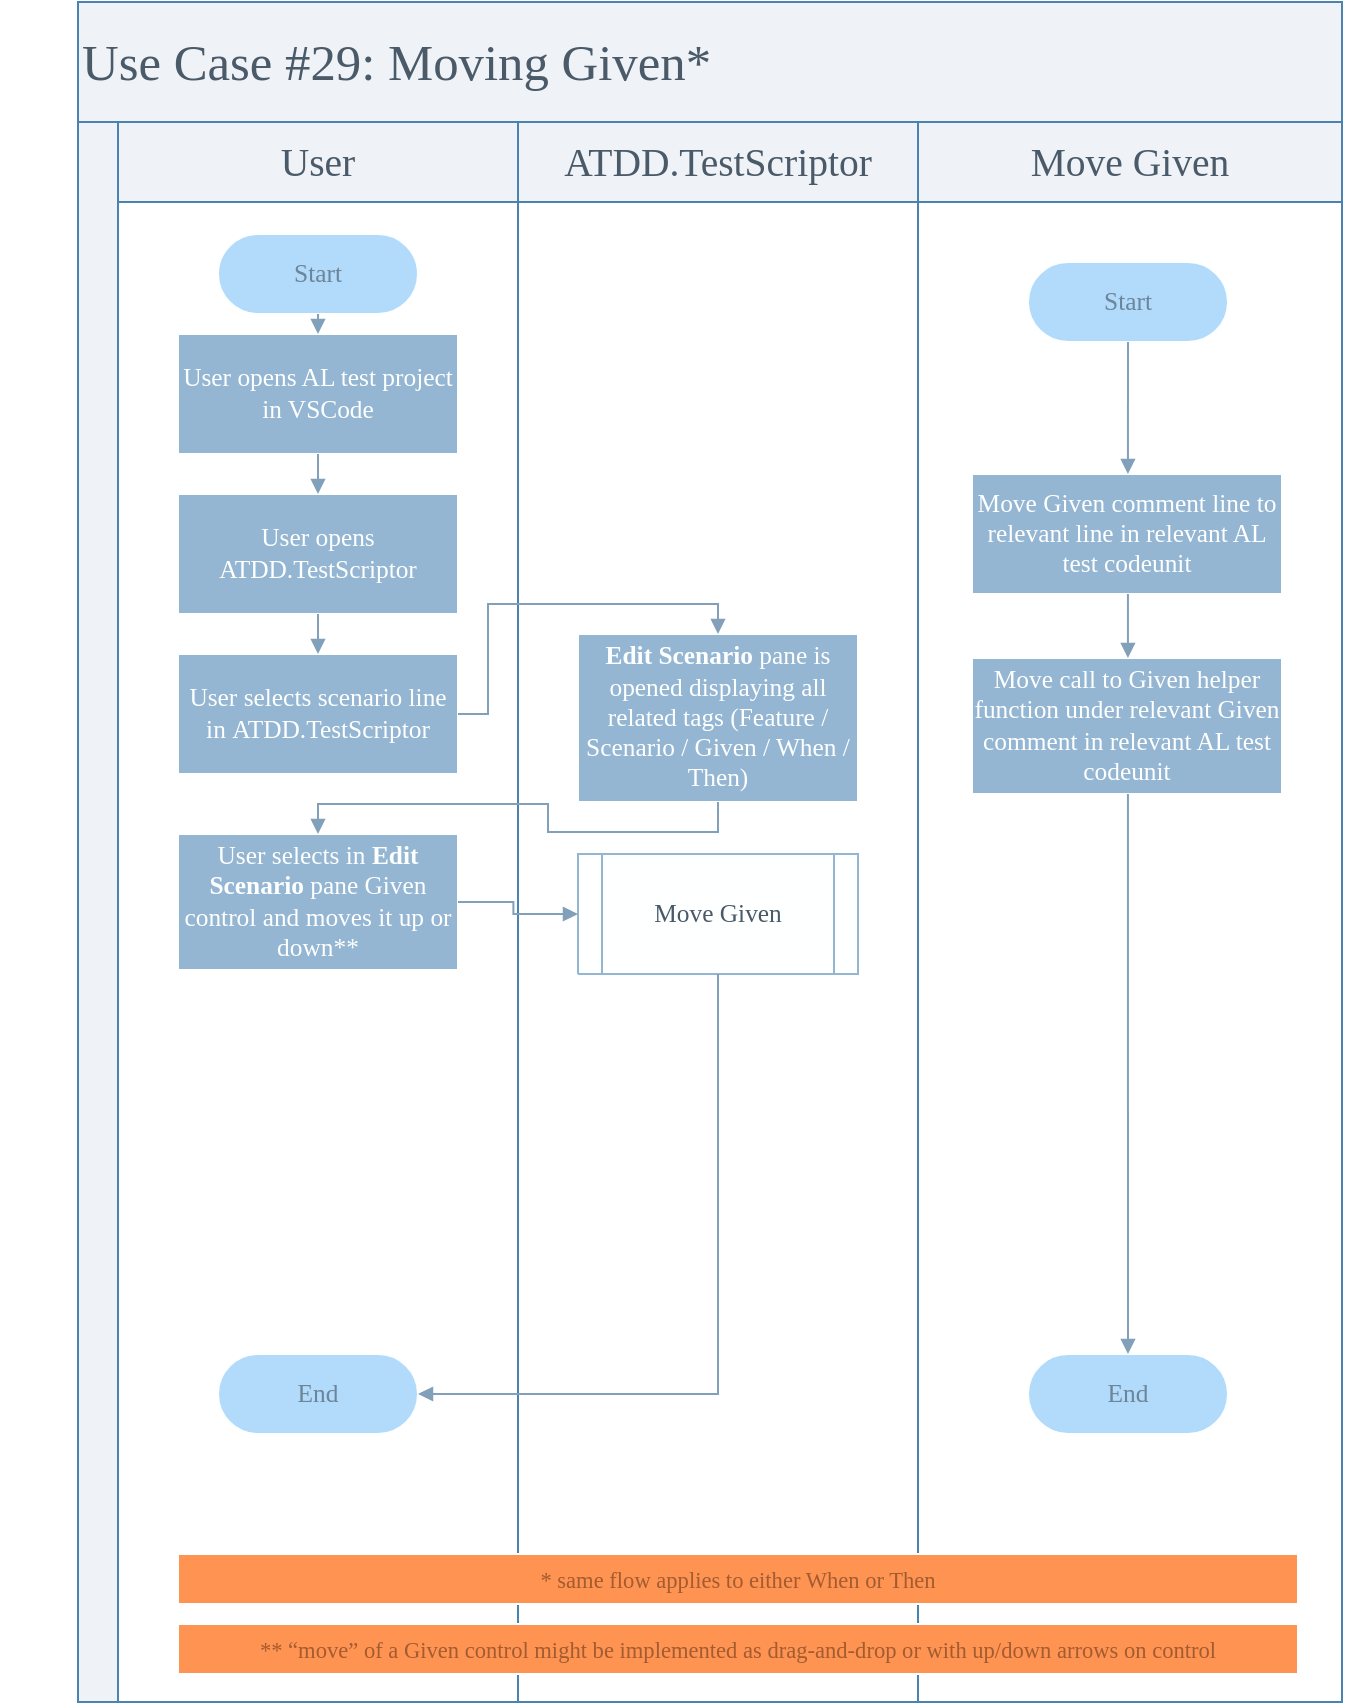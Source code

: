 <mxfile version="20.2.3" type="device"><diagram name="Page-1" id="Page-1"><mxGraphModel dx="1422" dy="865" grid="1" gridSize="10" guides="1" tooltips="1" connect="1" arrows="1" fold="1" page="1" pageScale="1" pageWidth="827" pageHeight="1169" math="0" shadow="0"><root><mxCell id="0"/><mxCell id="1" value="Flowchart" parent="0"/><mxCell id="bQnALjvbBwvm9YV0QCog-43" style="vsdxID=4;fillColor=none;gradientColor=none;strokeColor=none;points=[[0,0.94,0],[0,0.87,0],[0,0.81,0],[0,0.75,0],[0,0.69,0],[0,0.62,0],[0,0.56,0],[0,0.5,0],[0,0.44,0],[0,0.37,0],[0,0.31,0],[0,0.25,0],[0,0.19,0],[0,0.12,0],[0,0.06,0],[1,0.94,0],[1,0.87,0],[1,0.81,0],[1,0.75,0],[1,0.69,0],[1,0.62,0],[1,0.56,0],[1,0.5,0],[1,0.44,0],[1,0.37,0],[1,0.31,0],[1,0.25,0],[1,0.19,0],[1,0.12,0],[1,0.06,0]];labelBackgroundColor=none;rounded=0;html=1;whiteSpace=wrap;" parent="1" vertex="1"><mxGeometry x="70" y="50" width="632" height="850" as="geometry"/></mxCell><mxCell id="bQnALjvbBwvm9YV0QCog-44" style="vsdxID=5;fillColor=#eff3f7;gradientColor=none;fillOpacity=0;shape=stencil(nZBLDoAgDERP0z3SIyjew0SURgSD+Lu9kMZoXLhwN9O+tukAlrNpJg1SzDH4QW/URgNYgZTkjA4UkwJUgGXng+6DX1zLfmoymdXo17xh5zmRJ6Q42BWCfc2oJfdAr+Yv+AP9Cb7OJ3H/2JG1HNGz/84klThPVCc=);strokeColor=#4a83b0;points=[[0.06,1,0],[0.13,1,0],[0.19,1,0],[0.25,1,0],[0.31,1,0],[0.37,1,0],[0.44,1,0],[0.5,1,0],[0.56,1,0],[0.63,1,0],[0.69,1,0],[0.75,1,0],[0.81,1,0],[0.88,1,0],[0.94,1,0],[0.06,0,0],[0.13,0,0],[0.19,0,0],[0.25,0,0],[0.31,0,0],[0.37,0,0],[0.44,0,0],[0.5,0,0],[0.56,0,0],[0.63,0,0],[0.69,0,0],[0.75,0,0],[0.81,0,0],[0.88,0,0],[0.94,0,0]];labelBackgroundColor=none;rounded=0;html=1;whiteSpace=wrap;" parent="bQnALjvbBwvm9YV0QCog-43" vertex="1"><mxGeometry width="632" height="850" as="geometry"/></mxCell><mxCell id="bQnALjvbBwvm9YV0QCog-45" value="&lt;div style=&quot;font-size: 1px&quot;&gt;&lt;font style=&quot;font-size:25.4px;font-family:Calibri;color:#4a5a69;direction:ltr;letter-spacing:0px;line-height:120%;opacity:1&quot;&gt; Use Case #29: Moving Given*&lt;br/&gt;&lt;/font&gt;&lt;/div&gt;" style="verticalAlign=middle;align=left;vsdxID=6;fillColor=#eff3f7;gradientColor=none;shape=stencil(nZBLDoAgDERP0z3SIyjew0SURgSD+Lu9kMZoXLhwN9O+tukAlrNpJg1SzDH4QW/URgNYgZTkjA4UkwJUgGXng+6DX1zLfmoymdXo17xh5zmRJ6Q42BWCfc2oJfdAr+Yv+AP9Cb7OJ3H/2JG1HNGz/84klThPVCc=);strokeColor=#4a83b0;points=[[0.06,1,0],[0.13,1,0],[0.19,1,0],[0.25,1,0],[0.31,1,0],[0.37,1,0],[0.44,1,0],[0.5,1,0],[0.56,1,0],[0.63,1,0],[0.69,1,0],[0.75,1,0],[0.81,1,0],[0.88,1,0],[0.94,1,0],[0.06,0,0],[0.13,0,0],[0.19,0,0],[0.25,0,0],[0.31,0,0],[0.37,0,0],[0.44,0,0],[0.5,0,0],[0.56,0,0],[0.63,0,0],[0.69,0,0],[0.75,0,0],[0.81,0,0],[0.88,0,0],[0.94,0,0]];labelBackgroundColor=none;rounded=0;html=1;whiteSpace=wrap;" parent="bQnALjvbBwvm9YV0QCog-43" vertex="1"><mxGeometry width="632" height="60" as="geometry"/></mxCell><mxCell id="bQnALjvbBwvm9YV0QCog-46" style="vsdxID=9;fillColor=none;gradientColor=none;strokeColor=none;points=[];labelBackgroundColor=none;rounded=0;html=1;whiteSpace=wrap;" parent="bQnALjvbBwvm9YV0QCog-43" vertex="1"><mxGeometry x="-39" y="60" width="632" height="750" as="geometry"/></mxCell><mxCell id="bQnALjvbBwvm9YV0QCog-47" value="&lt;div style=&quot;font-size: 1px&quot;&gt;&lt;/div&gt;" style="verticalAlign=middle;align=center;vsdxID=10;rotation=90;fillColor=none;gradientColor=none;fillOpacity=0;strokeColor=none;spacingTop=-1;spacingBottom=-1;spacingLeft=-1;spacingRight=-1;points=[];labelBackgroundColor=none;rounded=0;html=1;whiteSpace=wrap;" parent="bQnALjvbBwvm9YV0QCog-46" vertex="1"><mxGeometry x="-59" y="58" width="750" height="632" as="geometry"/></mxCell><mxCell id="bQnALjvbBwvm9YV0QCog-48" value="&lt;div style=&quot;font-size: 1px&quot;&gt;&lt;font style=&quot;font-size:19.76px;font-family:Calibri;color:#6b859a;direction:ltr;letter-spacing:0px;line-height:120%;opacity:1&quot;&gt; &lt;br/&gt;&lt;/font&gt;&lt;/div&gt;" style="verticalAlign=middle;align=left;vsdxID=11;rotation=270;fillColor=#eff3f7;gradientColor=none;shape=stencil(nZBLDoAgDERP0z3SIyjew0SURgSD+Lu9kMZoXLhwN9O+tukAlrNpJg1SzDH4QW/URgNYgZTkjA4UkwJUgGXng+6DX1zLfmoymdXo17xh5zmRJ6Q42BWCfc2oJfdAr+Yv+AP9Cb7OJ3H/2JG1HNGz/84klThPVCc=);strokeColor=#4a83b0;spacingTop=-1;spacingBottom=-1;spacingLeft=-1;spacingRight=-1;points=[];labelBackgroundColor=none;rounded=0;html=1;whiteSpace=wrap;" parent="bQnALjvbBwvm9YV0QCog-46" vertex="1"><mxGeometry x="-346" y="385" width="790" height="20" as="geometry"/></mxCell><mxCell id="bQnALjvbBwvm9YV0QCog-49" style="vsdxID=7;fillColor=#b1dafb;gradientColor=none;fillOpacity=0;shape=stencil(nZBLDoAgDERP0z3SIyjew0SURgSD+Lu9kMZoXLhwN9N5bdMClrNpJg1SzDH4QW/URgNYgZTkjA4UkwJUgGXng+6DX1zLfmoymdXo1zxh5z6RO6Q42BWCfc2oJfdAr/AX/IH+BF/rk7hv7MjaZ/L+RirxJ1Gd);strokeColor=#feffff;points=[];labelBackgroundColor=none;rounded=0;html=1;whiteSpace=wrap;" parent="1" vertex="1"><mxGeometry x="90" y="110" width="612" height="790" as="geometry"/></mxCell><mxCell id="bQnALjvbBwvm9YV0QCog-50" style="vsdxID=1;fillColor=none;gradientColor=none;strokeColor=none;points=[];labelBackgroundColor=none;rounded=0;html=1;whiteSpace=wrap;" parent="1" vertex="1"><mxGeometry x="90" y="110" width="200" height="790" as="geometry"/></mxCell><mxCell id="bQnALjvbBwvm9YV0QCog-51" style="vsdxID=2;fillColor=#eff3f7;gradientColor=none;fillOpacity=0;shape=stencil(nZBLDoAgDERP0z3SIyjew0SURgSD+Lu9kMZoXLhwN9O+tukAlrNpJg1SzDH4QW/URgNYgZTkjA4UkwJUgGXng+6DX1zLfmoymdXo17xh5zmRJ6Q42BWCfc2oJfdAr+Yv+AP9Cb7OJ3H/2JG1HNGz/84klThPVCc=);strokeColor=#4a83b0;points=[];labelBackgroundColor=none;rounded=0;html=1;whiteSpace=wrap;" parent="bQnALjvbBwvm9YV0QCog-50" vertex="1"><mxGeometry width="200" height="790" as="geometry"/></mxCell><mxCell id="bQnALjvbBwvm9YV0QCog-52" value="&lt;div style=&quot;font-size: 1px&quot;&gt;&lt;font style=&quot;font-size:19.76px;font-family:Calibri;color:#4a5a69;direction:ltr;letter-spacing:0px;line-height:120%;opacity:1&quot;&gt;User&lt;br/&gt;&lt;/font&gt;&lt;/div&gt;" style="verticalAlign=middle;align=center;vsdxID=3;fillColor=#eff3f7;gradientColor=none;shape=stencil(nZBLDoAgDERP0z3SIyjew0SURgSD+Lu9kMZoXLhwN9O+tukAlrNpJg1SzDH4QW/URgNYgZTkjA4UkwJUgGXng+6DX1zLfmoymdXo17xh5zmRJ6Q42BWCfc2oJfdAr+Yv+AP9Cb7OJ3H/2JG1HNGz/84klThPVCc=);strokeColor=#4a83b0;points=[];labelBackgroundColor=none;rounded=0;html=1;whiteSpace=wrap;" parent="bQnALjvbBwvm9YV0QCog-50" vertex="1"><mxGeometry width="200" height="40" as="geometry"/></mxCell><mxCell id="bQnALjvbBwvm9YV0QCog-53" style="vsdxID=14;fillColor=none;gradientColor=none;strokeColor=none;points=[];labelBackgroundColor=none;rounded=0;html=1;whiteSpace=wrap;" parent="1" vertex="1"><mxGeometry x="290" y="110" width="200" height="790" as="geometry"/></mxCell><mxCell id="bQnALjvbBwvm9YV0QCog-54" style="vsdxID=15;fillColor=#eff3f7;gradientColor=none;fillOpacity=0;shape=stencil(nZBLDoAgDERP0z3SIyjew0SURgSD+Lu9kMZoXLhwN9O+tukAlrNpJg1SzDH4QW/URgNYgZTkjA4UkwJUgGXng+6DX1zLfmoymdXo17xh5zmRJ6Q42BWCfc2oJfdAr+Yv+AP9Cb7OJ3H/2JG1HNGz/84klThPVCc=);strokeColor=#4a83b0;points=[];labelBackgroundColor=none;rounded=0;html=1;whiteSpace=wrap;" parent="bQnALjvbBwvm9YV0QCog-53" vertex="1"><mxGeometry width="200" height="790" as="geometry"/></mxCell><mxCell id="bQnALjvbBwvm9YV0QCog-55" value="&lt;div style=&quot;font-size: 1px&quot;&gt;&lt;font style=&quot;font-size:19.76px;font-family:Calibri;color:#4a5a69;direction:ltr;letter-spacing:0px;line-height:120%;opacity:1&quot;&gt;ATDD.TestScriptor&lt;br/&gt;&lt;/font&gt;&lt;/div&gt;" style="verticalAlign=middle;align=center;vsdxID=16;fillColor=#eff3f7;gradientColor=none;shape=stencil(nZBLDoAgDERP0z3SIyjew0SURgSD+Lu9kMZoXLhwN9O+tukAlrNpJg1SzDH4QW/URgNYgZTkjA4UkwJUgGXng+6DX1zLfmoymdXo17xh5zmRJ6Q42BWCfc2oJfdAr+Yv+AP9Cb7OJ3H/2JG1HNGz/84klThPVCc=);strokeColor=#4a83b0;points=[];labelBackgroundColor=none;rounded=0;html=1;whiteSpace=wrap;" parent="bQnALjvbBwvm9YV0QCog-53" vertex="1"><mxGeometry width="200" height="40" as="geometry"/></mxCell><mxCell id="bQnALjvbBwvm9YV0QCog-56" style="vsdxID=54;fillColor=none;gradientColor=none;strokeColor=none;points=[];labelBackgroundColor=none;rounded=0;html=1;whiteSpace=wrap;" parent="1" vertex="1"><mxGeometry x="490" y="110" width="212" height="790" as="geometry"/></mxCell><mxCell id="bQnALjvbBwvm9YV0QCog-57" style="vsdxID=55;fillColor=#eff3f7;gradientColor=none;fillOpacity=0;shape=stencil(nZBLDoAgDERP0z3SIyjew0SURgSD+Lu9kMZoXLhwN9O+tukAlrNpJg1SzDH4QW/URgNYgZTkjA4UkwJUgGXng+6DX1zLfmoymdXo17xh5zmRJ6Q42BWCfc2oJfdAr+Yv+AP9Cb7OJ3H/2JG1HNGz/84klThPVCc=);strokeColor=#4a83b0;points=[];labelBackgroundColor=none;rounded=0;html=1;whiteSpace=wrap;" parent="bQnALjvbBwvm9YV0QCog-56" vertex="1"><mxGeometry width="212" height="790" as="geometry"/></mxCell><mxCell id="bQnALjvbBwvm9YV0QCog-58" value="&lt;div style=&quot;font-size: 1px&quot;&gt;&lt;font style=&quot;font-size:19.76px;font-family:Calibri;color:#4a5a69;direction:ltr;letter-spacing:0px;line-height:120%;opacity:1&quot;&gt;Move Given&lt;br/&gt;&lt;/font&gt;&lt;/div&gt;" style="verticalAlign=middle;align=center;vsdxID=56;fillColor=#eff3f7;gradientColor=none;shape=stencil(nZBLDoAgDERP0z3SIyjew0SURgSD+Lu9kMZoXLhwN9O+tukAlrNpJg1SzDH4QW/URgNYgZTkjA4UkwJUgGXng+6DX1zLfmoymdXo17xh5zmRJ6Q42BWCfc2oJfdAr+Yv+AP9Cb7OJ3H/2JG1HNGz/84klThPVCc=);strokeColor=#4a83b0;points=[];labelBackgroundColor=none;rounded=0;html=1;whiteSpace=wrap;" parent="bQnALjvbBwvm9YV0QCog-56" vertex="1"><mxGeometry width="212" height="40" as="geometry"/></mxCell><mxCell id="bQnALjvbBwvm9YV0QCog-59" style="vsdxID=8;fillColor=#b1dafb;gradientColor=none;shape=stencil(nZBLDoAgDERP0z3SIyDew0QUooJB/N1eSGM0LFywm2lf23QAxarbRQFna/BuVIfpggasgXNjtfImRAUoAUXvvBq822xHfmkTmdTs9rThpDmWJji7yFWMfEPoZOwHfZpF8A9aCGbno3h/jCYPIJYoPJQ3);strokeColor=#feffff;points=[];labelBackgroundColor=none;rounded=0;html=1;whiteSpace=wrap;" parent="1" vertex="1"><mxGeometry x="70" y="150" width="632" height="750" as="geometry"/></mxCell><UserObject label="&lt;div style=&quot;font-size: 1px&quot;&gt;&lt;font style=&quot;font-size:12.7px;font-family:Calibri;color:#6b859a;direction:ltr;letter-spacing:0px;line-height:120%;opacity:1&quot;&gt;Start&lt;br/&gt;&lt;/font&gt;&lt;/div&gt;" Function="User" id="bQnALjvbBwvm9YV0QCog-60"><mxCell style="verticalAlign=middle;align=center;vsdxID=12;fillColor=#b1dafb;gradientColor=none;shape=stencil(tVLLDsIgEPwajiQIMfFe638Qu22JCM2Ctv69kK0Rm9qDibeZndkXC1NV6PUATIoQ0V9gNE3smToyKY3rAU1MiKmaqar1CB36m2uIDzo7M7r6e64wUZ4UOUWKB9GdIH4irzWu8B42vRrPScNFXZzN+5mvl3qJXE8mcPRRR+Pdh2Y1dsBTE95a3c0TkBRGgKEIb6wg1/r+ssCXd/vLCgm8z9caa+n6pb48dwrRV1H1Ew==);strokeColor=#feffff;spacingTop=-1;spacingBottom=-1;spacingLeft=-1;spacingRight=-1;points=[[0.5,1,0],[0.5,0,0],[0,0.5,0],[1,0.5,0]];labelBackgroundColor=none;rounded=0;html=1;whiteSpace=wrap;" parent="1" vertex="1"><mxGeometry x="140" y="166" width="100" height="40" as="geometry"/></mxCell></UserObject><UserObject label="&lt;div style=&quot;font-size: 1px&quot;&gt;&lt;font style=&quot;font-size:12.7px;font-family:Calibri;color:#6b859a;direction:ltr;letter-spacing:0px;line-height:120%;opacity:1&quot;&gt;End&lt;br/&gt;&lt;/font&gt;&lt;/div&gt;" Function="User" id="bQnALjvbBwvm9YV0QCog-61"><mxCell style="verticalAlign=middle;align=center;vsdxID=13;fillColor=#b1dafb;gradientColor=none;shape=stencil(tVLLDsIgEPwajiQIMfFe638Qu22JCM2Ctv69kK0Rm9qDibeZndkXC1NV6PUATIoQ0V9gNE3smToyKY3rAU1MiKmaqar1CB36m2uIDzo7M7r6e64wUZ4UOUWKB9GdIH4irzWu8B42vRrPScNFXZzN+5mvl3qJXE8mcPRRR+Pdh2Y1dsBTE95a3c0TkBRGgKEIb6wg1/r+ssCXd/vLCgm8z9caa+n6pb48dwrRV1H1Ew==);strokeColor=#feffff;spacingTop=-1;spacingBottom=-1;spacingLeft=-1;spacingRight=-1;points=[[0.5,1,0],[0.5,0,0],[0,0.5,0],[1,0.5,0]];labelBackgroundColor=none;rounded=0;html=1;whiteSpace=wrap;" parent="1" vertex="1"><mxGeometry x="140" y="726" width="100" height="40" as="geometry"/></mxCell></UserObject><UserObject label="&lt;div style=&quot;font-size: 1px&quot;&gt;&lt;font style=&quot;font-size:12.7px;font-family:Calibri;color:#feffff;direction:ltr;letter-spacing:0px;line-height:120%;opacity:1&quot;&gt;User opens AL test project in VSCode&lt;br/&gt;&lt;/font&gt;&lt;/div&gt;" Function="User" id="bQnALjvbBwvm9YV0QCog-62"><mxCell style="verticalAlign=middle;align=center;vsdxID=18;fillColor=#94b6d2;gradientColor=none;shape=stencil(nZBLDoAgDERP0z3SIyjew0SURgSD+Lu9kMZoXLhwN9O+tukAlrNpJg1SzDH4QW/URgNYgZTkjA4UkwJUgGXng+6DX1zLfmoymdXo17xh5zmRJ6Q42BWCfc2oJfdAr+Yv+AP9Cb7OJ3H/2JG1HNGz/84klThPVCc=);strokeColor=#feffff;spacingTop=-1;spacingBottom=-1;spacingLeft=-1;spacingRight=-1;points=[[0,0.5,0],[1,0.5,0],[0.5,1,0],[0.5,0,0]];labelBackgroundColor=none;rounded=0;html=1;whiteSpace=wrap;" parent="1" vertex="1"><mxGeometry x="120" y="216" width="140" height="60" as="geometry"/></mxCell></UserObject><UserObject label="&lt;div style=&quot;font-size: 1px&quot;&gt;&lt;font style=&quot;font-size:12.7px;font-family:Calibri;color:#feffff;direction:ltr;letter-spacing:0px;line-height:120%;opacity:1&quot;&gt;User opens ATDD.TestScriptor&lt;/font&gt;&lt;font style=&quot;font-size:12.7px;font-family:Themed;color:#feffff;direction:ltr;letter-spacing:0px;line-height:120%;opacity:1&quot;&gt;&lt;br/&gt;&lt;/font&gt;&lt;/div&gt;" Function="User" id="bQnALjvbBwvm9YV0QCog-63"><mxCell style="verticalAlign=middle;align=center;vsdxID=20;fillColor=#94b6d2;gradientColor=none;shape=stencil(nZBLDoAgDERP0z3SIyjew0SURgSD+Lu9kMZoXLhwN9O+tukAlrNpJg1SzDH4QW/URgNYgZTkjA4UkwJUgGXng+6DX1zLfmoymdXo17xh5zmRJ6Q42BWCfc2oJfdAr+Yv+AP9Cb7OJ3H/2JG1HNGz/84klThPVCc=);strokeColor=#feffff;spacingTop=-1;spacingBottom=-1;spacingLeft=-1;spacingRight=-1;points=[[0,0.5,0],[1,0.5,0],[0.5,1,0],[0.5,0,0]];labelBackgroundColor=none;rounded=0;html=1;whiteSpace=wrap;" parent="1" vertex="1"><mxGeometry x="120" y="296" width="140" height="60" as="geometry"/></mxCell></UserObject><UserObject label="&lt;div style=&quot;font-size: 1px&quot;&gt;&lt;font style=&quot;font-size:12.7px;font-family:Calibri;color:#feffff;direction:ltr;letter-spacing:0px;line-height:120%;opacity:1&quot;&gt;User selects scenario line in &lt;/font&gt;&lt;font style=&quot;font-size:12.7px;font-family:Themed;color:#feffff;direction:ltr;letter-spacing:0px;line-height:120%;opacity:1&quot;&gt;ATDD.TestScriptor&lt;/font&gt;&lt;font style=&quot;font-size:12.7px;font-family:Themed;color:#feffff;direction:ltr;letter-spacing:0px;line-height:120%;opacity:1&quot;&gt;&lt;br/&gt;&lt;/font&gt;&lt;/div&gt;" Function="User" id="bQnALjvbBwvm9YV0QCog-64"><mxCell style="verticalAlign=middle;align=center;vsdxID=22;fillColor=#94b6d2;gradientColor=none;shape=stencil(nZBLDoAgDERP0z3SIyjew0SURgSD+Lu9kMZoXLhwN9O+tukAlrNpJg1SzDH4QW/URgNYgZTkjA4UkwJUgGXng+6DX1zLfmoymdXo17xh5zmRJ6Q42BWCfc2oJfdAr+Yv+AP9Cb7OJ3H/2JG1HNGz/84klThPVCc=);strokeColor=#feffff;spacingTop=-1;spacingBottom=-1;spacingLeft=-1;spacingRight=-1;points=[[0,0.5,0],[1,0.5,0],[0.5,1,0],[0.5,0,0]];labelBackgroundColor=none;rounded=0;html=1;whiteSpace=wrap;" parent="1" vertex="1"><mxGeometry x="120" y="376" width="140" height="60" as="geometry"/></mxCell></UserObject><UserObject label="&lt;div style=&quot;font-size: 1px&quot;&gt;&lt;font style=&quot;font-size:12.7px;font-family:Calibri;color:#feffff;direction:ltr;letter-spacing:0px;line-height:120%;opacity:1&quot;&gt;&lt;b&gt;Edit Scenario&lt;/b&gt;&lt;/font&gt;&lt;font style=&quot;font-size:12.7px;font-family:Themed;color:#feffff;direction:ltr;letter-spacing:0px;line-height:120%;opacity:1&quot;&gt; pane is opened displaying all related tags (Feature / Scenario / Given / When / Then)&lt;br/&gt;&lt;/font&gt;&lt;/div&gt;" Function="ATDD.TestScriptor" id="bQnALjvbBwvm9YV0QCog-65"><mxCell style="verticalAlign=middle;align=center;vsdxID=28;fillColor=#94b6d2;gradientColor=none;shape=stencil(nZBLDoAgDERP0z3SIyjew0SURgSD+Lu9kMZoXLhwN9O+tukAlrNpJg1SzDH4QW/URgNYgZTkjA4UkwJUgGXng+6DX1zLfmoymdXo17xh5zmRJ6Q42BWCfc2oJfdAr+Yv+AP9Cb7OJ3H/2JG1HNGz/84klThPVCc=);strokeColor=#feffff;spacingTop=-1;spacingBottom=-1;spacingLeft=-1;spacingRight=-1;points=[[1,0.5,0],[0.5,0.5,0],[0.5,0,0]];labelBackgroundColor=none;rounded=0;html=1;whiteSpace=wrap;" parent="1" vertex="1"><mxGeometry x="320" y="366" width="140" height="84" as="geometry"/></mxCell></UserObject><UserObject label="&lt;div style=&quot;font-size: 1px&quot;&gt;&lt;font style=&quot;font-size:12.7px;font-family:Calibri;color:#feffff;direction:ltr;letter-spacing:0px;line-height:120%;opacity:1&quot;&gt;User selects in &lt;/font&gt;&lt;font style=&quot;font-size:12.7px;font-family:Themed;color:#feffff;direction:ltr;letter-spacing:0px;line-height:120%;opacity:1&quot;&gt;&lt;b&gt;Edit Scenario&lt;/b&gt;&lt;/font&gt;&lt;font style=&quot;font-size:12.7px;font-family:Themed;color:#feffff;direction:ltr;letter-spacing:0px;line-height:120%;opacity:1&quot;&gt; pane Given control and moves it up or down**&lt;br/&gt;&lt;/font&gt;&lt;/div&gt;" Function="User" id="bQnALjvbBwvm9YV0QCog-66"><mxCell style="verticalAlign=middle;align=center;vsdxID=30;fillColor=#94b6d2;gradientColor=none;shape=stencil(nZBLDoAgDERP0z3SIyjew0SURgSD+Lu9kMZoXLhwN9O+tukAlrNpJg1SzDH4QW/URgNYgZTkjA4UkwJUgGXng+6DX1zLfmoymdXo17xh5zmRJ6Q42BWCfc2oJfdAr+Yv+AP9Cb7OJ3H/2JG1HNGz/84klThPVCc=);strokeColor=#feffff;spacingTop=-1;spacingBottom=-1;spacingLeft=-1;spacingRight=-1;points=[[1,0.5,0],[0.5,0.5,0],[0.5,0,0]];labelBackgroundColor=none;rounded=0;html=1;whiteSpace=wrap;" parent="1" vertex="1"><mxGeometry x="120" y="466" width="140" height="68" as="geometry"/></mxCell></UserObject><UserObject label="&lt;div style=&quot;font-size: 1px&quot;&gt;&lt;font style=&quot;font-size:12.7px;font-family:Calibri;color:#4a5a69;direction:ltr;letter-spacing:0px;line-height:120%;opacity:1&quot;&gt;Move Given&lt;/font&gt;&lt;font style=&quot;font-size:8.47px;font-family:Themed;color:#6b859a;direction:ltr;letter-spacing:0px;line-height:120%;opacity:1&quot;&gt;&lt;br/&gt;&lt;/font&gt;&lt;/div&gt;" Function="ATDD.TestScriptor" id="bQnALjvbBwvm9YV0QCog-67"><mxCell style="verticalAlign=middle;align=center;vsdxID=40;fillColor=#feffff;gradientColor=none;shape=stencil(UzV2Ls5ILEhVNTIoLinKz04tz0wpyVA1dlE1MsrMy0gtyiwBslSNXVWNndPyi1LTi/JL81Ig/IJEkEoQKze/DGRCBUSfAUiHkUElhGdoAOG7QZTmZOYhKYVJkqUYj1IyFaJZD2Qg/JiWmZMDCSK4PK4AsNAzNSfeWxiqUdSimmxpqGdiTLzRmMpx+w/Nb0AGenwDhSBpxdgVAA==);strokeColor=#94b6d2;spacingTop=-1;spacingBottom=-1;spacingLeft=-1;spacingRight=-1;points=[[0,0.5,0],[1,0.5,0],[0.5,1,0],[0.5,0,0]];labelBackgroundColor=none;rounded=0;html=1;whiteSpace=wrap;" parent="1" vertex="1"><mxGeometry x="320" y="476" width="140" height="60" as="geometry"/></mxCell></UserObject><UserObject label="&lt;div style=&quot;font-size: 1px&quot;&gt;&lt;font style=&quot;font-size:12.7px;font-family:Calibri;color:#6b859a;direction:ltr;letter-spacing:0px;line-height:120%;opacity:1&quot;&gt;Start&lt;br/&gt;&lt;/font&gt;&lt;/div&gt;" Function="Move Given" id="bQnALjvbBwvm9YV0QCog-68"><mxCell style="verticalAlign=middle;align=center;vsdxID=57;fillColor=#b1dafb;gradientColor=none;shape=stencil(tVLLDsIgEPwajiQIMfFe638Qu22JCM2Ctv69kK0Rm9qDibeZndkXC1NV6PUATIoQ0V9gNE3smToyKY3rAU1MiKmaqar1CB36m2uIDzo7M7r6e64wUZ4UOUWKB9GdIH4irzWu8B42vRrPScNFXZzN+5mvl3qJXE8mcPRRR+Pdh2Y1dsBTE95a3c0TkBRGgKEIb6wg1/r+ssCXd/vLCgm8z9caa+n6pb48dwrRV1H1Ew==);strokeColor=#feffff;spacingTop=-1;spacingBottom=-1;spacingLeft=-1;spacingRight=-1;points=[[0.5,1,0],[0.5,0,0],[0,0.5,0],[1,0.5,0]];labelBackgroundColor=none;rounded=0;html=1;whiteSpace=wrap;" parent="1" vertex="1"><mxGeometry x="545" y="180" width="100" height="40" as="geometry"/></mxCell></UserObject><UserObject label="&lt;div style=&quot;font-size: 1px&quot;&gt;&lt;font style=&quot;font-size:12.7px;font-family:Calibri;color:#feffff;direction:ltr;letter-spacing:0px;line-height:120%;opacity:1&quot;&gt;Move call to Given helper function under relevant Given comment in relevant AL test codeunit&lt;/font&gt;&lt;font style=&quot;font-size:11.29px;font-family:Themed;color:#feffff;direction:ltr;letter-spacing:0px;line-height:120%;opacity:1&quot;&gt;&lt;br/&gt;&lt;/font&gt;&lt;/div&gt;" Function="Move Given" id="bQnALjvbBwvm9YV0QCog-69"><mxCell style="verticalAlign=middle;align=center;vsdxID=58;fillColor=#94b6d2;gradientColor=none;shape=stencil(nZBLDoAgDERP0z3SIyjew0SURgSD+Lu9kMZoXLhwN9O+tukAlrNpJg1SzDH4QW/URgNYgZTkjA4UkwJUgGXng+6DX1zLfmoymdXo17xh5zmRJ6Q42BWCfc2oJfdAr+Yv+AP9Cb7OJ3H/2JG1HNGz/84klThPVCc=);strokeColor=#feffff;spacingTop=-1;spacingBottom=-1;spacingLeft=-1;spacingRight=-1;points=[[1,0.5,0],[0.5,0.5,0],[0.5,0,0]];labelBackgroundColor=none;rounded=0;html=1;whiteSpace=wrap;" parent="1" vertex="1"><mxGeometry x="517" y="378" width="155" height="68" as="geometry"/></mxCell></UserObject><UserObject label="&lt;div style=&quot;font-size: 1px&quot;&gt;&lt;font style=&quot;font-size:12.7px;font-family:Calibri;color:#6b859a;direction:ltr;letter-spacing:0px;line-height:120%;opacity:1&quot;&gt;End&lt;br/&gt;&lt;/font&gt;&lt;/div&gt;" Function="Move Given" id="bQnALjvbBwvm9YV0QCog-70"><mxCell style="verticalAlign=middle;align=center;vsdxID=104;fillColor=#b1dafb;gradientColor=none;shape=stencil(tVLLDsIgEPwajiQIMfFe638Qu22JCM2Ctv69kK0Rm9qDibeZndkXC1NV6PUATIoQ0V9gNE3smToyKY3rAU1MiKmaqar1CB36m2uIDzo7M7r6e64wUZ4UOUWKB9GdIH4irzWu8B42vRrPScNFXZzN+5mvl3qJXE8mcPRRR+Pdh2Y1dsBTE95a3c0TkBRGgKEIb6wg1/r+ssCXd/vLCgm8z9caa+n6pb48dwrRV1H1Ew==);strokeColor=#feffff;spacingTop=-1;spacingBottom=-1;spacingLeft=-1;spacingRight=-1;points=[[0.5,1,0],[0.5,0,0],[0,0.5,0],[1,0.5,0]];labelBackgroundColor=none;rounded=0;html=1;whiteSpace=wrap;" parent="1" vertex="1"><mxGeometry x="545" y="726" width="100" height="40" as="geometry"/></mxCell></UserObject><UserObject label="&lt;div style=&quot;font-size: 1px&quot;&gt;&lt;font style=&quot;font-size:12.7px;font-family:Calibri;color:#feffff;direction:ltr;letter-spacing:0px;line-height:120%;opacity:1&quot;&gt;Move Given comment line to relevant line in relevant AL test codeunit&lt;/font&gt;&lt;font style=&quot;font-size:11.29px;font-family:Themed;color:#feffff;direction:ltr;letter-spacing:0px;line-height:120%;opacity:1&quot;&gt;&lt;br/&gt;&lt;/font&gt;&lt;/div&gt;" Function="Move Given" id="bQnALjvbBwvm9YV0QCog-71"><mxCell style="verticalAlign=middle;align=center;vsdxID=105;fillColor=#94b6d2;gradientColor=none;shape=stencil(nZBLDoAgDERP0z3SIyjew0SURgSD+Lu9kMZoXLhwN9O+tukAlrNpJg1SzDH4QW/URgNYgZTkjA4UkwJUgGXng+6DX1zLfmoymdXo17xh5zmRJ6Q42BWCfc2oJfdAr+Yv+AP9Cb7OJ3H/2JG1HNGz/84klThPVCc=);strokeColor=#feffff;spacingTop=-1;spacingBottom=-1;spacingLeft=-1;spacingRight=-1;points=[[0,0.5,0],[1,0.5,0],[0.5,1,0],[0.5,0,0]];labelBackgroundColor=none;rounded=0;html=1;whiteSpace=wrap;" parent="1" vertex="1"><mxGeometry x="517" y="286" width="155" height="60" as="geometry"/></mxCell></UserObject><UserObject label="&lt;div style=&quot;font-size: 1px&quot;&gt;&lt;font style=&quot;font-size:11.29px;font-family:Calibri;color:#a25c32;direction:ltr;letter-spacing:0px;line-height:120%;opacity:1&quot;&gt;* same flow applies to either When or Then&lt;br/&gt;&lt;/font&gt;&lt;/div&gt;" Function="ATDD.TestScriptor" id="bQnALjvbBwvm9YV0QCog-72"><mxCell style="verticalAlign=middle;align=center;vsdxID=109;fillColor=#ff9351;gradientColor=none;shape=stencil(nZBLDoAgDERP0z3SIyjew0SURgSD+Lu9kMZoXLhwN9O+tukAlrNpJg1SzDH4QW/URgNYgZTkjA4UkwJUgGXng+6DX1zLfmoymdXo17xh5zmRJ6Q42BWCfc2oJfdAr+Yv+AP9Cb7OJ3H/2JG1HNGz/84klThPVCc=);strokeColor=#feffff;spacingTop=-1;spacingBottom=-1;spacingLeft=-1;spacingRight=-1;points=[[1,0.5,0],[0.5,0.5,0],[0.5,0,0]];labelBackgroundColor=none;rounded=0;html=1;whiteSpace=wrap;" parent="1" vertex="1"><mxGeometry x="120" y="826" width="560" height="25" as="geometry"/></mxCell></UserObject><UserObject label="&lt;div style=&quot;font-size: 1px&quot;&gt;&lt;font style=&quot;font-size:11.29px;font-family:Calibri;color:#a25c32;direction:ltr;letter-spacing:0px;line-height:120%;opacity:1&quot;&gt;** “move” of a Given control might be implemented as drag-and-drop or with up/down arrows on control&lt;br/&gt;&lt;/font&gt;&lt;/div&gt;" Function="ATDD.TestScriptor" id="bQnALjvbBwvm9YV0QCog-73"><mxCell style="verticalAlign=middle;align=center;vsdxID=115;fillColor=#ff9351;gradientColor=none;shape=stencil(nZBLDoAgDERP0z3SIyjew0SURgSD+Lu9kMZoXLhwN9O+tukAlrNpJg1SzDH4QW/URgNYgZTkjA4UkwJUgGXng+6DX1zLfmoymdXo17xh5zmRJ6Q42BWCfc2oJfdAr+Yv+AP9Cb7OJ3H/2JG1HNGz/84klThPVCc=);strokeColor=#feffff;spacingTop=-1;spacingBottom=-1;spacingLeft=-1;spacingRight=-1;points=[[1,0.5,0],[0.5,0.5,0],[0.5,0,0]];labelBackgroundColor=none;rounded=0;html=1;whiteSpace=wrap;" parent="1" vertex="1"><mxGeometry x="120" y="861" width="560" height="25" as="geometry"/></mxCell></UserObject><mxCell id="bQnALjvbBwvm9YV0QCog-74" style="vsdxID=116;edgeStyle=none;startArrow=none;endArrow=block;startSize=5;endSize=5;strokeColor=#82a0b9;spacingTop=0;spacingBottom=0;spacingLeft=0;spacingRight=0;verticalAlign=middle;html=1;labelBackgroundColor=#ffffff;rounded=0;exitX=0.5;exitY=1;exitDx=0;exitDy=0;exitPerimeter=0;entryX=0.503;entryY=0;entryDx=0;entryDy=0;entryPerimeter=0;" parent="1" source="bQnALjvbBwvm9YV0QCog-68" target="bQnALjvbBwvm9YV0QCog-71" edge="1"><mxGeometry relative="1" as="geometry"><mxPoint x="10" y="-1" as="offset"/><Array as="points"/></mxGeometry></mxCell><mxCell id="bQnALjvbBwvm9YV0QCog-75" value="&lt;div style=&quot;font-size: 1px&quot;&gt;&lt;/div&gt;" style="vsdxID=114;edgeStyle=none;startArrow=none;endArrow=block;startSize=5;endSize=5;strokeColor=#82a0b9;spacingTop=0;spacingBottom=0;spacingLeft=0;spacingRight=0;verticalAlign=middle;html=1;labelBackgroundColor=#ffffff;rounded=0;align=center;exitX=0.503;exitY=1;exitDx=0;exitDy=0;exitPerimeter=0;entryX=0.5;entryY=0;entryDx=0;entryDy=0;entryPerimeter=0;" parent="1" source="bQnALjvbBwvm9YV0QCog-69" target="bQnALjvbBwvm9YV0QCog-70" edge="1"><mxGeometry relative="1" as="geometry"><mxPoint x="9" y="-94" as="offset"/><Array as="points"/></mxGeometry></mxCell><mxCell id="bQnALjvbBwvm9YV0QCog-76" style="vsdxID=106;edgeStyle=none;startArrow=none;endArrow=block;startSize=5;endSize=5;strokeColor=#82a0b9;spacingTop=0;spacingBottom=0;spacingLeft=0;spacingRight=0;verticalAlign=middle;html=1;labelBackgroundColor=#ffffff;rounded=0;exitX=0.503;exitY=1;exitDx=0;exitDy=0;exitPerimeter=0;entryX=0.503;entryY=0;entryDx=0;entryDy=0;entryPerimeter=0;" parent="1" source="bQnALjvbBwvm9YV0QCog-71" target="bQnALjvbBwvm9YV0QCog-69" edge="1"><mxGeometry relative="1" as="geometry"><mxPoint x="10" as="offset"/><Array as="points"/></mxGeometry></mxCell><mxCell id="bQnALjvbBwvm9YV0QCog-77" style="vsdxID=64;edgeStyle=none;startArrow=none;endArrow=block;startSize=5;endSize=5;strokeColor=#82a0b9;spacingTop=0;spacingBottom=0;spacingLeft=0;spacingRight=0;verticalAlign=middle;html=1;labelBackgroundColor=#ffffff;rounded=0;exitX=0.5;exitY=1;exitDx=0;exitDy=0;exitPerimeter=0;entryX=1;entryY=0.5;entryDx=0;entryDy=0;entryPerimeter=0;" parent="1" source="bQnALjvbBwvm9YV0QCog-67" target="bQnALjvbBwvm9YV0QCog-61" edge="1"><mxGeometry relative="1" as="geometry"><mxPoint as="offset"/><Array as="points"><mxPoint x="390" y="746"/></Array></mxGeometry></mxCell><mxCell id="bQnALjvbBwvm9YV0QCog-78" style="vsdxID=19;edgeStyle=none;startArrow=none;endArrow=block;startSize=5;endSize=5;strokeColor=#82a0b9;spacingTop=0;spacingBottom=0;spacingLeft=0;spacingRight=0;verticalAlign=middle;html=1;labelBackgroundColor=#ffffff;rounded=0;exitX=0.5;exitY=1;exitDx=0;exitDy=0;exitPerimeter=0;entryX=0.5;entryY=0;entryDx=0;entryDy=0;entryPerimeter=0;" parent="1" source="bQnALjvbBwvm9YV0QCog-60" target="bQnALjvbBwvm9YV0QCog-62" edge="1"><mxGeometry relative="1" as="geometry"><mxPoint x="10" as="offset"/><Array as="points"/></mxGeometry></mxCell><mxCell id="bQnALjvbBwvm9YV0QCog-79" style="vsdxID=29;edgeStyle=none;startArrow=none;endArrow=block;startSize=5;endSize=5;strokeColor=#82a0b9;spacingTop=0;spacingBottom=0;spacingLeft=0;spacingRight=0;verticalAlign=middle;html=1;labelBackgroundColor=#ffffff;rounded=0;exitX=1;exitY=0.5;exitDx=0;exitDy=0;exitPerimeter=0;entryX=0.5;entryY=0;entryDx=0;entryDy=0;entryPerimeter=0;" parent="1" source="bQnALjvbBwvm9YV0QCog-64" target="bQnALjvbBwvm9YV0QCog-65" edge="1"><mxGeometry relative="1" as="geometry"><mxPoint as="offset"/><Array as="points"><mxPoint x="275" y="406"/><mxPoint x="275" y="351"/><mxPoint x="390" y="351"/></Array></mxGeometry></mxCell><mxCell id="bQnALjvbBwvm9YV0QCog-80" style="vsdxID=31;edgeStyle=none;startArrow=none;endArrow=block;startSize=5;endSize=5;strokeColor=#82a0b9;spacingTop=0;spacingBottom=0;spacingLeft=0;spacingRight=0;verticalAlign=middle;html=1;labelBackgroundColor=#ffffff;rounded=0;exitX=0.5;exitY=1;exitDx=0;exitDy=0;exitPerimeter=0;entryX=0.5;entryY=0;entryDx=0;entryDy=0;entryPerimeter=0;" parent="1" source="bQnALjvbBwvm9YV0QCog-65" target="bQnALjvbBwvm9YV0QCog-66" edge="1"><mxGeometry relative="1" as="geometry"><mxPoint as="offset"/><Array as="points"><mxPoint x="390" y="465"/><mxPoint x="305" y="465"/><mxPoint x="305" y="451"/><mxPoint x="190" y="451"/></Array></mxGeometry></mxCell><mxCell id="bQnALjvbBwvm9YV0QCog-81" style="vsdxID=33;edgeStyle=none;startArrow=none;endArrow=block;startSize=5;endSize=5;strokeColor=#82a0b9;spacingTop=0;spacingBottom=0;spacingLeft=0;spacingRight=0;verticalAlign=middle;html=1;labelBackgroundColor=#ffffff;rounded=0;exitX=1;exitY=0.5;exitDx=0;exitDy=0;exitPerimeter=0;entryX=0;entryY=0.5;entryDx=0;entryDy=0;entryPerimeter=0;" parent="1" source="bQnALjvbBwvm9YV0QCog-66" target="bQnALjvbBwvm9YV0QCog-67" edge="1"><mxGeometry relative="1" as="geometry"><mxPoint as="offset"/><Array as="points"><mxPoint x="287.7" y="500"/><mxPoint x="287.7" y="506"/></Array></mxGeometry></mxCell><mxCell id="bQnALjvbBwvm9YV0QCog-82" style="vsdxID=21;edgeStyle=none;startArrow=none;endArrow=block;startSize=5;endSize=5;strokeColor=#82a0b9;spacingTop=0;spacingBottom=0;spacingLeft=0;spacingRight=0;verticalAlign=middle;html=1;labelBackgroundColor=#ffffff;rounded=0;exitX=0.5;exitY=1;exitDx=0;exitDy=0;exitPerimeter=0;entryX=0.5;entryY=0;entryDx=0;entryDy=0;entryPerimeter=0;" parent="1" source="bQnALjvbBwvm9YV0QCog-62" target="bQnALjvbBwvm9YV0QCog-63" edge="1"><mxGeometry relative="1" as="geometry"><mxPoint x="10" as="offset"/><Array as="points"/></mxGeometry></mxCell><mxCell id="bQnALjvbBwvm9YV0QCog-83" style="vsdxID=23;edgeStyle=none;startArrow=none;endArrow=block;startSize=5;endSize=5;strokeColor=#82a0b9;spacingTop=0;spacingBottom=0;spacingLeft=0;spacingRight=0;verticalAlign=middle;html=1;labelBackgroundColor=#ffffff;rounded=0;exitX=0.5;exitY=1;exitDx=0;exitDy=0;exitPerimeter=0;entryX=0.5;entryY=0;entryDx=0;entryDy=0;entryPerimeter=0;" parent="1" source="bQnALjvbBwvm9YV0QCog-63" target="bQnALjvbBwvm9YV0QCog-64" edge="1"><mxGeometry relative="1" as="geometry"><mxPoint x="10" as="offset"/><Array as="points"/></mxGeometry></mxCell><mxCell id="2" value="Connector" parent="0"/></root></mxGraphModel></diagram></mxfile>